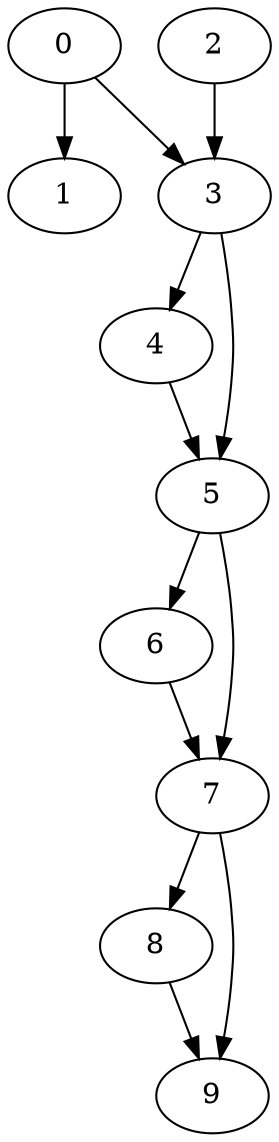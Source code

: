 digraph {
	0
	1
	2
	3
	4
	5
	6
	7
	8
	9
	7 -> 9
	8 -> 9
	0 -> 3
	2 -> 3
	3 -> 4
	5 -> 7
	6 -> 7
	7 -> 8
	0 -> 1
	3 -> 5
	4 -> 5
	5 -> 6
}
